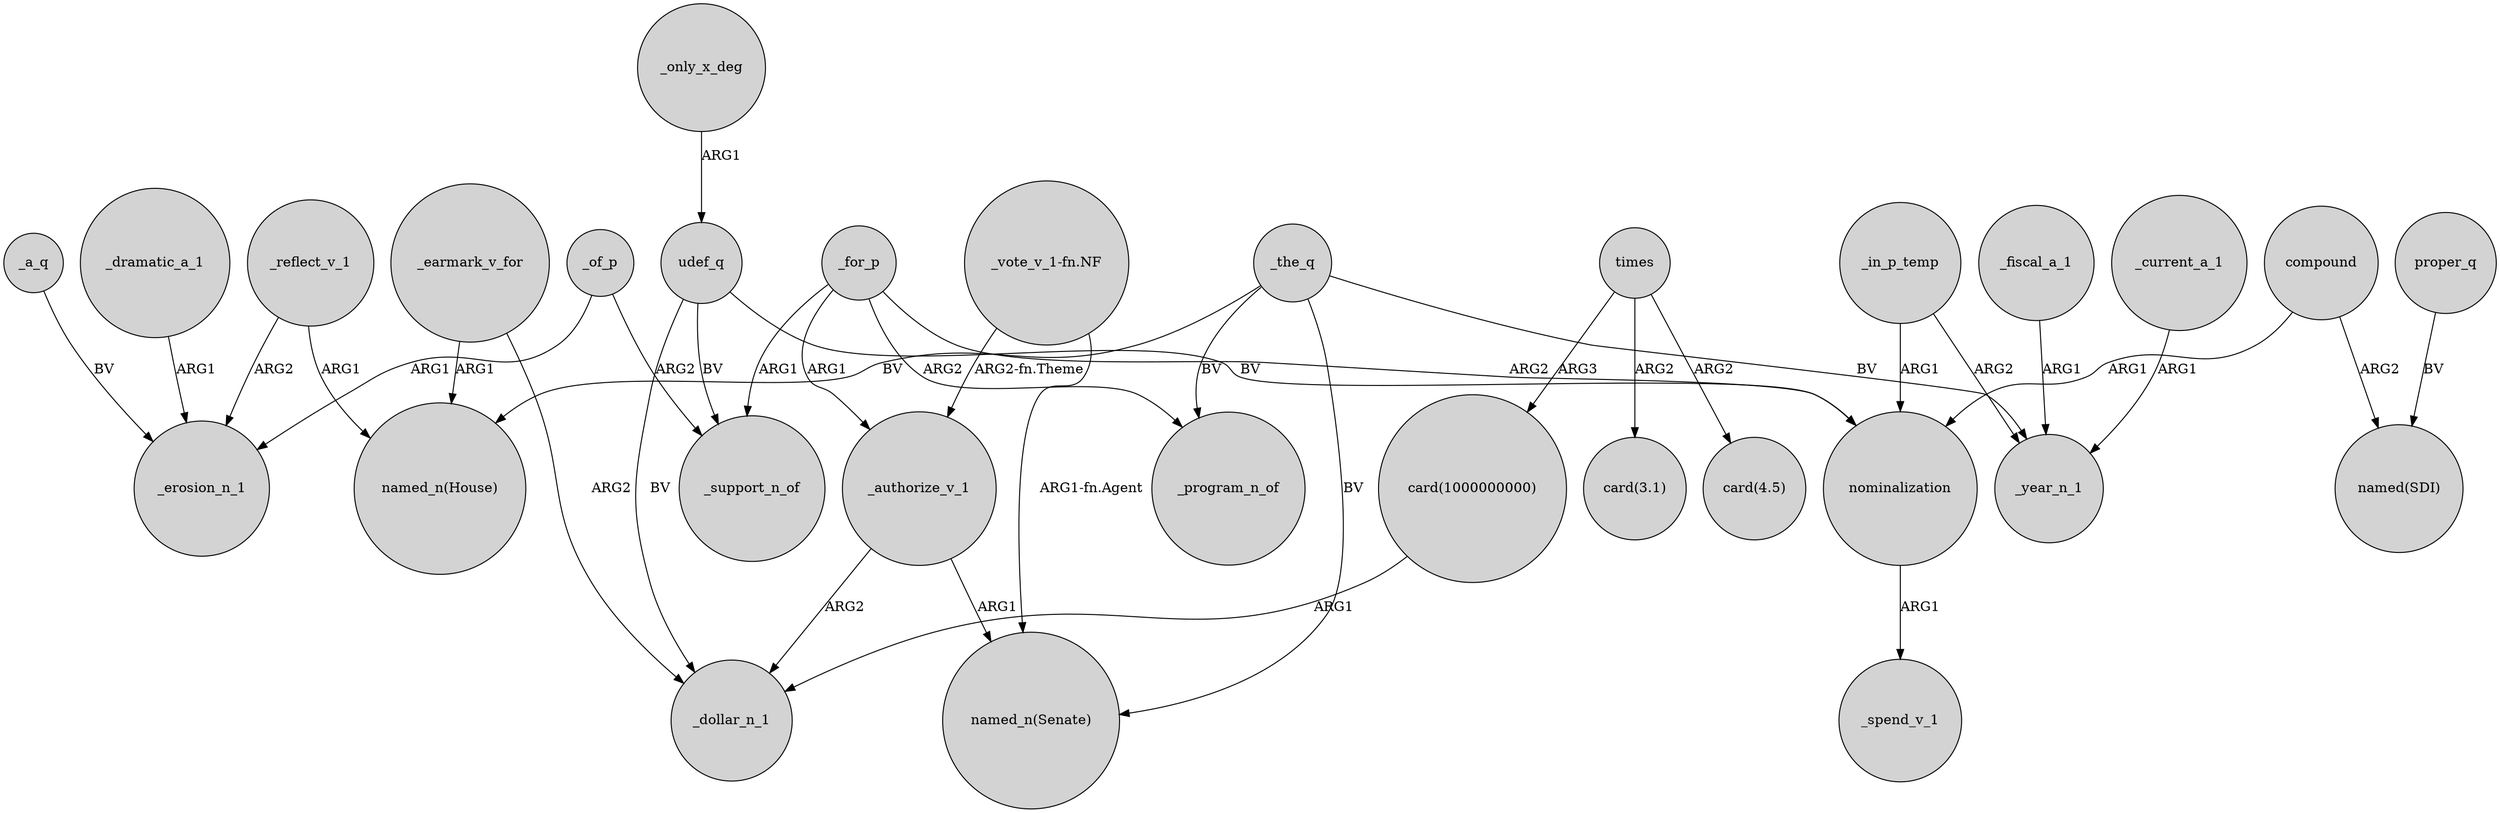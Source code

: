 digraph {
	node [shape=circle style=filled]
	_only_x_deg -> udef_q [label=ARG1]
	_of_p -> _support_n_of [label=ARG2]
	nominalization -> _spend_v_1 [label=ARG1]
	_authorize_v_1 -> "named_n(Senate)" [label=ARG1]
	_for_p -> _authorize_v_1 [label=ARG1]
	"_vote_v_1-fn.NF" -> "named_n(Senate)" [label="ARG1-fn.Agent"]
	_reflect_v_1 -> _erosion_n_1 [label=ARG2]
	_for_p -> nominalization [label=ARG2]
	_current_a_1 -> _year_n_1 [label=ARG1]
	_authorize_v_1 -> _dollar_n_1 [label=ARG2]
	_a_q -> _erosion_n_1 [label=BV]
	_of_p -> _erosion_n_1 [label=ARG1]
	_the_q -> "named_n(House)" [label=BV]
	_for_p -> _support_n_of [label=ARG1]
	times -> "card(1000000000)" [label=ARG3]
	_in_p_temp -> _year_n_1 [label=ARG2]
	"_vote_v_1-fn.NF" -> _authorize_v_1 [label="ARG2-fn.Theme"]
	_dramatic_a_1 -> _erosion_n_1 [label=ARG1]
	_the_q -> "named_n(Senate)" [label=BV]
	_the_q -> _program_n_of [label=BV]
	_in_p_temp -> nominalization [label=ARG1]
	udef_q -> nominalization [label=BV]
	_the_q -> _year_n_1 [label=BV]
	_reflect_v_1 -> "named_n(House)" [label=ARG1]
	udef_q -> _support_n_of [label=BV]
	times -> "card(3.1)" [label=ARG2]
	_earmark_v_for -> _dollar_n_1 [label=ARG2]
	_for_p -> _program_n_of [label=ARG2]
	_fiscal_a_1 -> _year_n_1 [label=ARG1]
	"card(1000000000)" -> _dollar_n_1 [label=ARG1]
	compound -> "named(SDI)" [label=ARG2]
	compound -> nominalization [label=ARG1]
	proper_q -> "named(SDI)" [label=BV]
	times -> "card(4.5)" [label=ARG2]
	udef_q -> _dollar_n_1 [label=BV]
	_earmark_v_for -> "named_n(House)" [label=ARG1]
}
